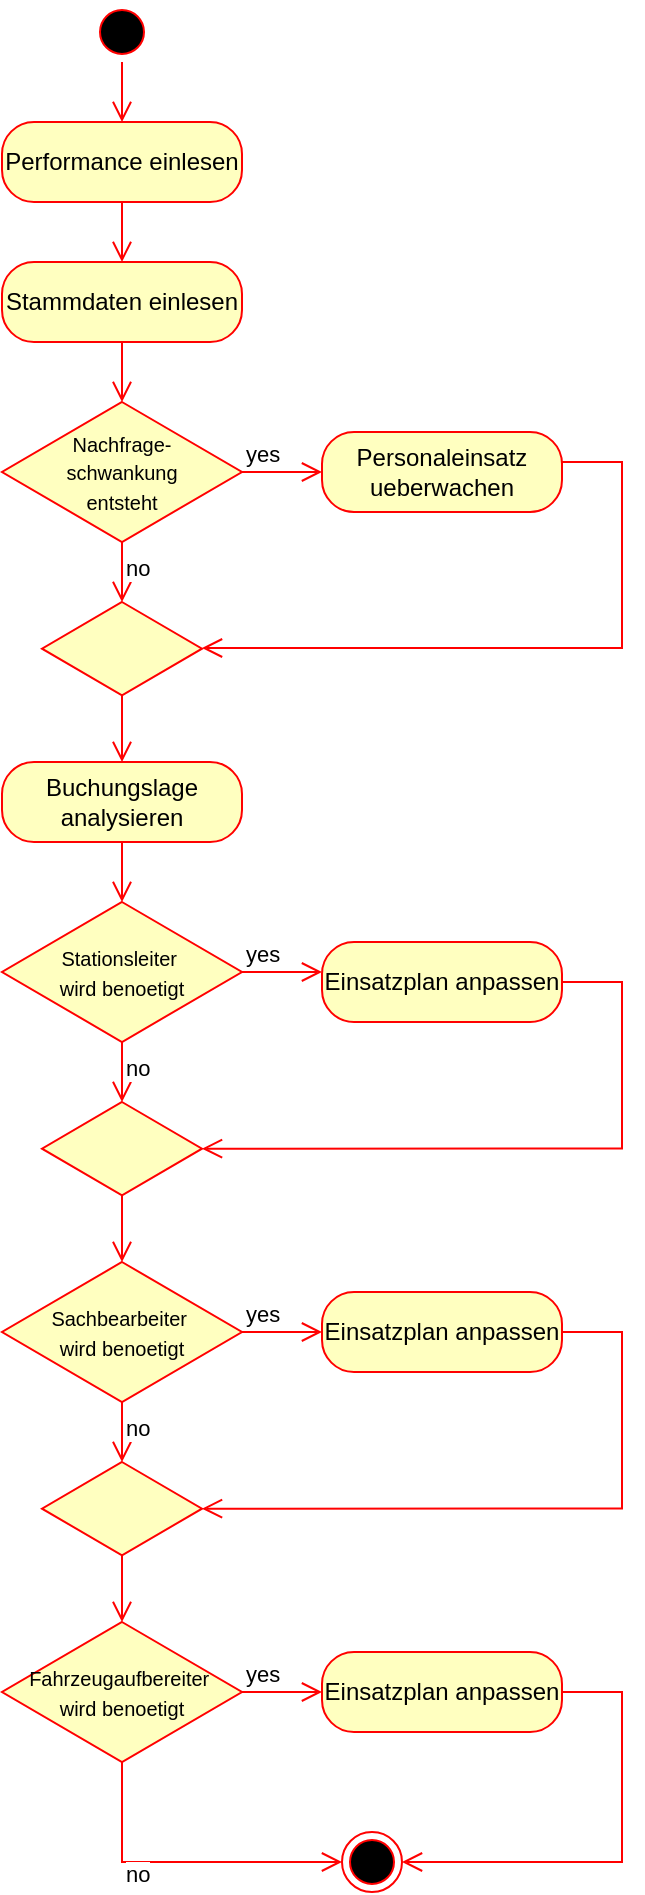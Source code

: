 <mxfile version="25.0.1">
  <diagram name="Page-1" id="9w_3ujbKpLc1M2opa2av">
    <mxGraphModel dx="928" dy="856" grid="1" gridSize="10" guides="1" tooltips="1" connect="1" arrows="1" fold="1" page="1" pageScale="1" pageWidth="827" pageHeight="1169" math="0" shadow="0">
      <root>
        <mxCell id="0" />
        <mxCell id="1" parent="0" />
        <mxCell id="nDPM8hH2_OgcgWuhqqHi-1" value="" style="ellipse;html=1;shape=startState;fillColor=#000000;strokeColor=#ff0000;" vertex="1" parent="1">
          <mxGeometry x="85" y="40" width="30" height="30" as="geometry" />
        </mxCell>
        <mxCell id="nDPM8hH2_OgcgWuhqqHi-2" value="" style="edgeStyle=orthogonalEdgeStyle;html=1;verticalAlign=bottom;endArrow=open;endSize=8;strokeColor=#ff0000;rounded=0;entryX=0.5;entryY=0;entryDx=0;entryDy=0;" edge="1" source="nDPM8hH2_OgcgWuhqqHi-1" parent="1" target="nDPM8hH2_OgcgWuhqqHi-4">
          <mxGeometry relative="1" as="geometry">
            <mxPoint x="100" y="130" as="targetPoint" />
            <Array as="points">
              <mxPoint x="100" y="90" />
              <mxPoint x="100" y="90" />
            </Array>
          </mxGeometry>
        </mxCell>
        <mxCell id="nDPM8hH2_OgcgWuhqqHi-3" value="" style="ellipse;html=1;shape=endState;fillColor=#000000;strokeColor=#ff0000;" vertex="1" parent="1">
          <mxGeometry x="210" y="955" width="30" height="30" as="geometry" />
        </mxCell>
        <mxCell id="nDPM8hH2_OgcgWuhqqHi-4" value="Performance einlesen" style="rounded=1;whiteSpace=wrap;html=1;arcSize=40;fontColor=#000000;fillColor=#ffffc0;strokeColor=#ff0000;" vertex="1" parent="1">
          <mxGeometry x="40" y="100" width="120" height="40" as="geometry" />
        </mxCell>
        <mxCell id="nDPM8hH2_OgcgWuhqqHi-5" value="" style="edgeStyle=orthogonalEdgeStyle;html=1;verticalAlign=bottom;endArrow=open;endSize=8;strokeColor=#ff0000;rounded=0;entryX=0.5;entryY=0;entryDx=0;entryDy=0;exitX=0.5;exitY=1;exitDx=0;exitDy=0;" edge="1" source="nDPM8hH2_OgcgWuhqqHi-4" parent="1" target="nDPM8hH2_OgcgWuhqqHi-6">
          <mxGeometry relative="1" as="geometry">
            <mxPoint x="100" y="240" as="targetPoint" />
            <mxPoint x="110" y="150" as="sourcePoint" />
          </mxGeometry>
        </mxCell>
        <mxCell id="nDPM8hH2_OgcgWuhqqHi-6" value="Stammdaten einlesen" style="rounded=1;whiteSpace=wrap;html=1;arcSize=40;fontColor=#000000;fillColor=#ffffc0;strokeColor=#ff0000;" vertex="1" parent="1">
          <mxGeometry x="40" y="170" width="120" height="40" as="geometry" />
        </mxCell>
        <mxCell id="nDPM8hH2_OgcgWuhqqHi-7" value="" style="edgeStyle=orthogonalEdgeStyle;html=1;verticalAlign=bottom;endArrow=open;endSize=8;strokeColor=#ff0000;rounded=0;entryX=0.5;entryY=0;entryDx=0;entryDy=0;exitX=0.5;exitY=1;exitDx=0;exitDy=0;" edge="1" source="nDPM8hH2_OgcgWuhqqHi-6" parent="1" target="nDPM8hH2_OgcgWuhqqHi-10">
          <mxGeometry relative="1" as="geometry">
            <mxPoint x="100" y="240" as="targetPoint" />
            <mxPoint x="100" y="220" as="sourcePoint" />
          </mxGeometry>
        </mxCell>
        <mxCell id="nDPM8hH2_OgcgWuhqqHi-10" value="&lt;span style=&quot;font-size: 10px;&quot;&gt;Nachfrage-&lt;/span&gt;&lt;div&gt;&lt;span style=&quot;font-size: 10px;&quot;&gt;schwankung&lt;/span&gt;&lt;div&gt;&lt;span style=&quot;font-size: 10px;&quot;&gt;entsteht&lt;/span&gt;&lt;/div&gt;&lt;/div&gt;" style="rhombus;whiteSpace=wrap;html=1;fontColor=#000000;fillColor=#ffffc0;strokeColor=#ff0000;" vertex="1" parent="1">
          <mxGeometry x="40" y="240" width="120" height="70" as="geometry" />
        </mxCell>
        <mxCell id="nDPM8hH2_OgcgWuhqqHi-11" value="yes" style="edgeStyle=orthogonalEdgeStyle;html=1;align=left;verticalAlign=bottom;endArrow=open;endSize=8;strokeColor=#ff0000;rounded=0;exitX=1;exitY=0.5;exitDx=0;exitDy=0;entryX=0;entryY=0.5;entryDx=0;entryDy=0;" edge="1" source="nDPM8hH2_OgcgWuhqqHi-10" parent="1" target="nDPM8hH2_OgcgWuhqqHi-30">
          <mxGeometry x="-1" relative="1" as="geometry">
            <mxPoint x="200" y="345" as="targetPoint" />
            <Array as="points" />
          </mxGeometry>
        </mxCell>
        <mxCell id="nDPM8hH2_OgcgWuhqqHi-13" value="Einsatzplan anpassen" style="rounded=1;whiteSpace=wrap;html=1;arcSize=40;fontColor=#000000;fillColor=#ffffc0;strokeColor=#ff0000;" vertex="1" parent="1">
          <mxGeometry x="200" y="510" width="120" height="40" as="geometry" />
        </mxCell>
        <mxCell id="nDPM8hH2_OgcgWuhqqHi-14" value="&lt;font style=&quot;font-size: 10px;&quot;&gt;Sachbearbeiter&amp;nbsp;&lt;/font&gt;&lt;div&gt;&lt;font style=&quot;font-size: 10px;&quot;&gt;wird benoetigt&lt;/font&gt;&lt;/div&gt;" style="rhombus;whiteSpace=wrap;html=1;fontColor=#000000;fillColor=#ffffc0;strokeColor=#ff0000;" vertex="1" parent="1">
          <mxGeometry x="40" y="670" width="120" height="70" as="geometry" />
        </mxCell>
        <mxCell id="nDPM8hH2_OgcgWuhqqHi-15" value="yes" style="edgeStyle=orthogonalEdgeStyle;html=1;align=left;verticalAlign=bottom;endArrow=open;endSize=8;strokeColor=#ff0000;rounded=0;exitX=1;exitY=0.5;exitDx=0;exitDy=0;entryX=0;entryY=0.5;entryDx=0;entryDy=0;" edge="1" parent="1" source="nDPM8hH2_OgcgWuhqqHi-14" target="nDPM8hH2_OgcgWuhqqHi-17">
          <mxGeometry x="-1" relative="1" as="geometry">
            <mxPoint x="190" y="790" as="targetPoint" />
            <Array as="points" />
          </mxGeometry>
        </mxCell>
        <mxCell id="nDPM8hH2_OgcgWuhqqHi-16" value="no" style="edgeStyle=orthogonalEdgeStyle;html=1;align=left;verticalAlign=top;endArrow=open;endSize=8;strokeColor=#ff0000;rounded=0;exitX=0.5;exitY=1;exitDx=0;exitDy=0;entryX=0.5;entryY=0;entryDx=0;entryDy=0;" edge="1" parent="1" source="nDPM8hH2_OgcgWuhqqHi-14" target="nDPM8hH2_OgcgWuhqqHi-53">
          <mxGeometry x="-1" relative="1" as="geometry">
            <mxPoint x="100" y="770" as="targetPoint" />
            <mxPoint x="80" y="750" as="sourcePoint" />
          </mxGeometry>
        </mxCell>
        <mxCell id="nDPM8hH2_OgcgWuhqqHi-17" value="Einsatzplan anpassen" style="rounded=1;whiteSpace=wrap;html=1;arcSize=40;fontColor=#000000;fillColor=#ffffc0;strokeColor=#ff0000;" vertex="1" parent="1">
          <mxGeometry x="200" y="685" width="120" height="40" as="geometry" />
        </mxCell>
        <mxCell id="nDPM8hH2_OgcgWuhqqHi-18" value="" style="edgeStyle=orthogonalEdgeStyle;html=1;verticalAlign=bottom;endArrow=open;endSize=8;strokeColor=#ff0000;rounded=0;exitX=1;exitY=0.5;exitDx=0;exitDy=0;entryX=1;entryY=0.5;entryDx=0;entryDy=0;" edge="1" source="nDPM8hH2_OgcgWuhqqHi-17" parent="1" target="nDPM8hH2_OgcgWuhqqHi-53">
          <mxGeometry relative="1" as="geometry">
            <mxPoint x="180" y="800" as="targetPoint" />
            <mxPoint x="330" y="710" as="sourcePoint" />
            <Array as="points">
              <mxPoint x="350" y="705" />
              <mxPoint x="350" y="793" />
            </Array>
          </mxGeometry>
        </mxCell>
        <mxCell id="nDPM8hH2_OgcgWuhqqHi-19" value="&lt;font style=&quot;font-size: 10px;&quot;&gt;Fahrzeugaufbereiter&amp;nbsp;&lt;/font&gt;&lt;div&gt;&lt;font style=&quot;font-size: 10px;&quot;&gt;wird benoetigt&lt;/font&gt;&lt;/div&gt;" style="rhombus;whiteSpace=wrap;html=1;fontColor=#000000;fillColor=#ffffc0;strokeColor=#ff0000;" vertex="1" parent="1">
          <mxGeometry x="40" y="850" width="120" height="70" as="geometry" />
        </mxCell>
        <mxCell id="nDPM8hH2_OgcgWuhqqHi-20" value="yes" style="edgeStyle=orthogonalEdgeStyle;html=1;align=left;verticalAlign=bottom;endArrow=open;endSize=8;strokeColor=#ff0000;rounded=0;exitX=1;exitY=0.5;exitDx=0;exitDy=0;entryX=0;entryY=0.5;entryDx=0;entryDy=0;" edge="1" parent="1" source="nDPM8hH2_OgcgWuhqqHi-19" target="nDPM8hH2_OgcgWuhqqHi-22">
          <mxGeometry x="-1" relative="1" as="geometry">
            <mxPoint x="180" y="915" as="targetPoint" />
            <Array as="points">
              <mxPoint x="180" y="885" />
              <mxPoint x="180" y="885" />
            </Array>
          </mxGeometry>
        </mxCell>
        <mxCell id="nDPM8hH2_OgcgWuhqqHi-21" value="no" style="edgeStyle=orthogonalEdgeStyle;html=1;align=left;verticalAlign=top;endArrow=open;endSize=8;strokeColor=#ff0000;rounded=0;exitX=0.5;exitY=1;exitDx=0;exitDy=0;entryX=0;entryY=0.5;entryDx=0;entryDy=0;" edge="1" parent="1" source="nDPM8hH2_OgcgWuhqqHi-19" target="nDPM8hH2_OgcgWuhqqHi-3">
          <mxGeometry x="-0.46" relative="1" as="geometry">
            <mxPoint x="100" y="975" as="targetPoint" />
            <mxPoint x="110" y="925" as="sourcePoint" />
            <mxPoint as="offset" />
          </mxGeometry>
        </mxCell>
        <mxCell id="nDPM8hH2_OgcgWuhqqHi-22" value="Einsatzplan anpassen" style="rounded=1;whiteSpace=wrap;html=1;arcSize=40;fontColor=#000000;fillColor=#ffffc0;strokeColor=#ff0000;" vertex="1" parent="1">
          <mxGeometry x="200" y="865" width="120" height="40" as="geometry" />
        </mxCell>
        <mxCell id="nDPM8hH2_OgcgWuhqqHi-24" value="" style="edgeStyle=orthogonalEdgeStyle;html=1;verticalAlign=bottom;endArrow=open;endSize=8;strokeColor=#ff0000;rounded=0;exitX=1;exitY=0.5;exitDx=0;exitDy=0;entryX=1;entryY=0.5;entryDx=0;entryDy=0;" edge="1" parent="1" source="nDPM8hH2_OgcgWuhqqHi-13" target="nDPM8hH2_OgcgWuhqqHi-50">
          <mxGeometry relative="1" as="geometry">
            <mxPoint x="180" y="610" as="targetPoint" />
            <mxPoint x="339.52" y="525" as="sourcePoint" />
            <Array as="points">
              <mxPoint x="350" y="530" />
              <mxPoint x="350" y="613" />
            </Array>
          </mxGeometry>
        </mxCell>
        <mxCell id="nDPM8hH2_OgcgWuhqqHi-25" value="" style="edgeStyle=orthogonalEdgeStyle;html=1;verticalAlign=bottom;endArrow=open;endSize=8;strokeColor=#ff0000;rounded=0;exitX=1;exitY=0.5;exitDx=0;exitDy=0;entryX=1;entryY=0.5;entryDx=0;entryDy=0;" edge="1" parent="1" source="nDPM8hH2_OgcgWuhqqHi-22" target="nDPM8hH2_OgcgWuhqqHi-3">
          <mxGeometry relative="1" as="geometry">
            <mxPoint x="350" y="975" as="targetPoint" />
            <mxPoint x="340" y="895" as="sourcePoint" />
            <Array as="points">
              <mxPoint x="350" y="885" />
              <mxPoint x="350" y="970" />
            </Array>
          </mxGeometry>
        </mxCell>
        <mxCell id="nDPM8hH2_OgcgWuhqqHi-30" value="Personaleinsatz ueberwachen" style="rounded=1;whiteSpace=wrap;html=1;arcSize=40;fontColor=#000000;fillColor=#ffffc0;strokeColor=#ff0000;" vertex="1" parent="1">
          <mxGeometry x="200" y="255" width="120" height="40" as="geometry" />
        </mxCell>
        <mxCell id="nDPM8hH2_OgcgWuhqqHi-32" value="&lt;font style=&quot;font-size: 10px;&quot;&gt;Stationsleiter&amp;nbsp;&lt;/font&gt;&lt;div&gt;&lt;font style=&quot;font-size: 10px;&quot;&gt;wird benoetigt&lt;/font&gt;&lt;/div&gt;" style="rhombus;whiteSpace=wrap;html=1;fontColor=#000000;fillColor=#ffffc0;strokeColor=#ff0000;" vertex="1" parent="1">
          <mxGeometry x="40" y="490" width="120" height="70" as="geometry" />
        </mxCell>
        <mxCell id="nDPM8hH2_OgcgWuhqqHi-33" value="yes" style="edgeStyle=orthogonalEdgeStyle;html=1;align=left;verticalAlign=bottom;endArrow=open;endSize=8;strokeColor=#ff0000;rounded=0;exitX=1;exitY=0.5;exitDx=0;exitDy=0;entryX=0;entryY=0.5;entryDx=0;entryDy=0;" edge="1" parent="1" source="nDPM8hH2_OgcgWuhqqHi-32">
          <mxGeometry x="-1" relative="1" as="geometry">
            <mxPoint x="200" y="525" as="targetPoint" />
            <Array as="points" />
          </mxGeometry>
        </mxCell>
        <mxCell id="nDPM8hH2_OgcgWuhqqHi-34" value="no" style="edgeStyle=orthogonalEdgeStyle;html=1;align=left;verticalAlign=top;endArrow=open;endSize=8;strokeColor=#ff0000;rounded=0;exitX=0.5;exitY=1;exitDx=0;exitDy=0;entryX=0.5;entryY=0;entryDx=0;entryDy=0;" edge="1" parent="1" source="nDPM8hH2_OgcgWuhqqHi-32" target="nDPM8hH2_OgcgWuhqqHi-50">
          <mxGeometry x="-1" relative="1" as="geometry">
            <mxPoint x="100" y="580" as="targetPoint" />
            <mxPoint x="80" y="570" as="sourcePoint" />
          </mxGeometry>
        </mxCell>
        <mxCell id="nDPM8hH2_OgcgWuhqqHi-35" value="Buchungslage analysieren" style="rounded=1;whiteSpace=wrap;html=1;arcSize=40;fontColor=#000000;fillColor=#ffffc0;strokeColor=#ff0000;" vertex="1" parent="1">
          <mxGeometry x="40" y="420" width="120" height="40" as="geometry" />
        </mxCell>
        <mxCell id="nDPM8hH2_OgcgWuhqqHi-41" value="" style="edgeStyle=orthogonalEdgeStyle;html=1;verticalAlign=bottom;endArrow=open;endSize=8;strokeColor=#ff0000;rounded=0;exitX=1;exitY=0.5;exitDx=0;exitDy=0;entryX=1;entryY=0.5;entryDx=0;entryDy=0;" edge="1" parent="1" source="nDPM8hH2_OgcgWuhqqHi-30" target="nDPM8hH2_OgcgWuhqqHi-55">
          <mxGeometry relative="1" as="geometry">
            <mxPoint x="230" y="360" as="targetPoint" />
            <mxPoint x="330" y="270" as="sourcePoint" />
            <Array as="points">
              <mxPoint x="320" y="270" />
              <mxPoint x="350" y="270" />
              <mxPoint x="350" y="363" />
              <mxPoint x="140" y="363" />
            </Array>
          </mxGeometry>
        </mxCell>
        <mxCell id="nDPM8hH2_OgcgWuhqqHi-44" value="no" style="edgeStyle=orthogonalEdgeStyle;html=1;align=left;verticalAlign=top;endArrow=open;endSize=8;strokeColor=#ff0000;rounded=0;exitX=0.5;exitY=1;exitDx=0;exitDy=0;entryX=0.5;entryY=0;entryDx=0;entryDy=0;" edge="1" parent="1" source="nDPM8hH2_OgcgWuhqqHi-10" target="nDPM8hH2_OgcgWuhqqHi-55">
          <mxGeometry x="-1" relative="1" as="geometry">
            <mxPoint x="100" y="340" as="targetPoint" />
            <mxPoint x="100" y="310" as="sourcePoint" />
          </mxGeometry>
        </mxCell>
        <mxCell id="nDPM8hH2_OgcgWuhqqHi-49" value="" style="edgeStyle=orthogonalEdgeStyle;html=1;align=left;verticalAlign=top;endArrow=open;endSize=8;strokeColor=#ff0000;rounded=0;exitX=0.5;exitY=1;exitDx=0;exitDy=0;entryX=0.5;entryY=0;entryDx=0;entryDy=0;" edge="1" parent="1" source="nDPM8hH2_OgcgWuhqqHi-35" target="nDPM8hH2_OgcgWuhqqHi-32">
          <mxGeometry x="-1" relative="1" as="geometry">
            <mxPoint x="110" y="420" as="targetPoint" />
            <mxPoint x="100" y="456.67" as="sourcePoint" />
            <mxPoint as="offset" />
          </mxGeometry>
        </mxCell>
        <mxCell id="nDPM8hH2_OgcgWuhqqHi-50" value="" style="rhombus;whiteSpace=wrap;html=1;fontColor=#000000;fillColor=#ffffc0;strokeColor=#ff0000;aspect=fixed;" vertex="1" parent="1">
          <mxGeometry x="60" y="590" width="80" height="46.67" as="geometry" />
        </mxCell>
        <mxCell id="nDPM8hH2_OgcgWuhqqHi-51" value="" style="edgeStyle=orthogonalEdgeStyle;html=1;align=left;verticalAlign=top;endArrow=open;endSize=8;strokeColor=#ff0000;rounded=0;entryX=0.5;entryY=0;entryDx=0;entryDy=0;exitX=0.5;exitY=1;exitDx=0;exitDy=0;" edge="1" parent="1" source="nDPM8hH2_OgcgWuhqqHi-50" target="nDPM8hH2_OgcgWuhqqHi-14">
          <mxGeometry x="-1" relative="1" as="geometry">
            <mxPoint x="99.66" y="669.67" as="targetPoint" />
            <mxPoint x="100" y="637" as="sourcePoint" />
            <mxPoint as="offset" />
          </mxGeometry>
        </mxCell>
        <mxCell id="nDPM8hH2_OgcgWuhqqHi-53" value="" style="rhombus;whiteSpace=wrap;html=1;fontColor=#000000;fillColor=#ffffc0;strokeColor=#ff0000;aspect=fixed;" vertex="1" parent="1">
          <mxGeometry x="60" y="770" width="80" height="46.67" as="geometry" />
        </mxCell>
        <mxCell id="nDPM8hH2_OgcgWuhqqHi-54" value="" style="edgeStyle=orthogonalEdgeStyle;html=1;align=left;verticalAlign=top;endArrow=open;endSize=8;strokeColor=#ff0000;rounded=0;entryX=0.5;entryY=0;entryDx=0;entryDy=0;exitX=0.5;exitY=1;exitDx=0;exitDy=0;" edge="1" parent="1" source="nDPM8hH2_OgcgWuhqqHi-53" target="nDPM8hH2_OgcgWuhqqHi-19">
          <mxGeometry x="-1" relative="1" as="geometry">
            <mxPoint x="99.71" y="869.67" as="targetPoint" />
            <mxPoint x="99.71" y="836.67" as="sourcePoint" />
            <mxPoint as="offset" />
          </mxGeometry>
        </mxCell>
        <mxCell id="nDPM8hH2_OgcgWuhqqHi-55" value="" style="rhombus;whiteSpace=wrap;html=1;fontColor=#000000;fillColor=#ffffc0;strokeColor=#ff0000;aspect=fixed;" vertex="1" parent="1">
          <mxGeometry x="60" y="340" width="80" height="46.67" as="geometry" />
        </mxCell>
        <mxCell id="nDPM8hH2_OgcgWuhqqHi-56" value="" style="edgeStyle=orthogonalEdgeStyle;html=1;align=left;verticalAlign=top;endArrow=open;endSize=8;strokeColor=#ff0000;rounded=0;exitX=0.5;exitY=1;exitDx=0;exitDy=0;entryX=0.5;entryY=0;entryDx=0;entryDy=0;" edge="1" parent="1" source="nDPM8hH2_OgcgWuhqqHi-55" target="nDPM8hH2_OgcgWuhqqHi-35">
          <mxGeometry x="-1" relative="1" as="geometry">
            <mxPoint x="110" y="410" as="targetPoint" />
            <mxPoint x="110" y="470" as="sourcePoint" />
            <mxPoint as="offset" />
          </mxGeometry>
        </mxCell>
      </root>
    </mxGraphModel>
  </diagram>
</mxfile>
